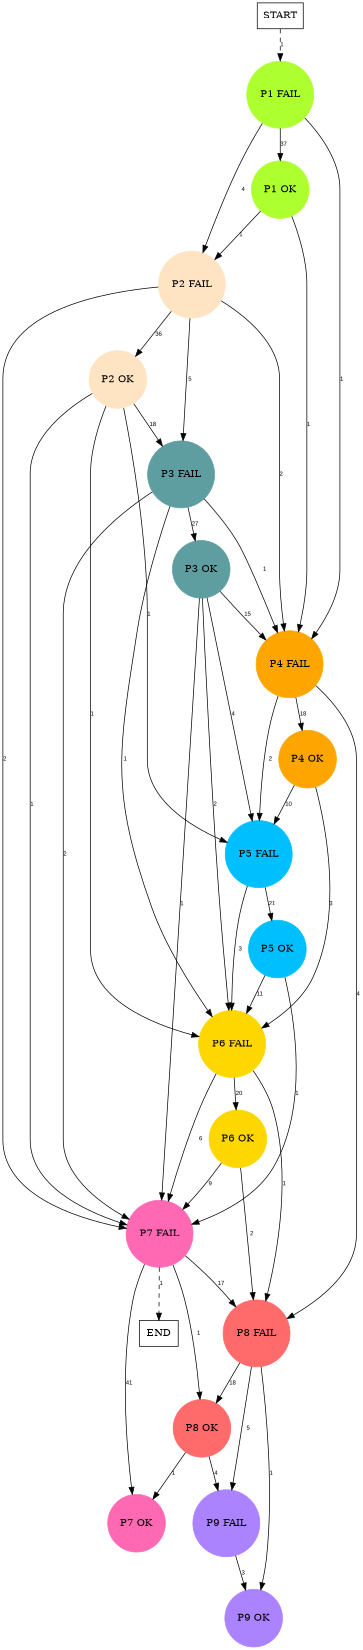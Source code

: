digraph graphname {
	dpi = 150
	size="16,11!";
	margin = 0;
"P1 FAIL" [shape=circle, color=greenyellow, style=filled]"P1 OK" [shape=circle, color=greenyellow, style=filled]"P2 FAIL" [shape=circle, color=bisque, style=filled]"P2 OK" [shape=circle, color=bisque, style=filled]"P3 FAIL" [shape=circle, color=cadetblue, style=filled]"P3 OK" [shape=circle, color=cadetblue, style=filled]"P4 FAIL" [shape=circle, color=orange, style=filled]"P4 OK" [shape=circle, color=orange, style=filled]"P5 FAIL" [shape=circle, color=deepskyblue, style=filled]"P6 FAIL" [shape=circle, color=gold, style=filled]"P6 OK" [shape=circle, color=gold, style=filled]"P5 OK" [shape=circle, color=deepskyblue, style=filled]"P7 FAIL" [shape=circle, color=hotpink, style=filled]"P8 FAIL" [shape=circle, color=indianred1, style=filled]"P8 OK" [shape=circle, color=indianred1, style=filled]"P7 OK" [shape=circle, color=hotpink, style=filled]"P9 FAIL" [shape=circle, color=mediumpurple1, style=filled]"P9 OK" [shape=circle, color=mediumpurple1, style=filled]"START" [shape=box, fillcolor=white, style=filled, color=black]"END" [shape=box, fillcolor=white, style=filled, color=black]"P1 FAIL" -> "P1 OK" [ label ="37" labelfloat=false fontname="Arial" fontsize=8]
"P1 FAIL" -> "P2 FAIL" [ label ="4" labelfloat=false fontname="Arial" fontsize=8]
"P1 FAIL" -> "P4 FAIL" [ label ="1" labelfloat=false fontname="Arial" fontsize=8]
"P1 OK" -> "P2 FAIL" [ label ="1" labelfloat=false fontname="Arial" fontsize=8]
"P1 OK" -> "P4 FAIL" [ label ="1" labelfloat=false fontname="Arial" fontsize=8]
"P2 FAIL" -> "P2 OK" [ label ="36" labelfloat=false fontname="Arial" fontsize=8]
"P2 FAIL" -> "P3 FAIL" [ label ="5" labelfloat=false fontname="Arial" fontsize=8]
"P2 FAIL" -> "P4 FAIL" [ label ="2" labelfloat=false fontname="Arial" fontsize=8]
"P2 FAIL" -> "P7 FAIL" [ label ="2" labelfloat=false fontname="Arial" fontsize=8]
"P2 OK" -> "P3 FAIL" [ label ="18" labelfloat=false fontname="Arial" fontsize=8]
"P2 OK" -> "P5 FAIL" [ label ="1" labelfloat=false fontname="Arial" fontsize=8]
"P2 OK" -> "P6 FAIL" [ label ="1" labelfloat=false fontname="Arial" fontsize=8]
"P2 OK" -> "P7 FAIL" [ label ="1" labelfloat=false fontname="Arial" fontsize=8]
"P3 FAIL" -> "P3 OK" [ label ="27" labelfloat=false fontname="Arial" fontsize=8]
"P3 FAIL" -> "P4 FAIL" [ label ="1" labelfloat=false fontname="Arial" fontsize=8]
"P3 FAIL" -> "P6 FAIL" [ label ="1" labelfloat=false fontname="Arial" fontsize=8]
"P3 FAIL" -> "P7 FAIL" [ label ="2" labelfloat=false fontname="Arial" fontsize=8]
"P3 OK" -> "P4 FAIL" [ label ="15" labelfloat=false fontname="Arial" fontsize=8]
"P3 OK" -> "P5 FAIL" [ label ="4" labelfloat=false fontname="Arial" fontsize=8]
"P3 OK" -> "P6 FAIL" [ label ="2" labelfloat=false fontname="Arial" fontsize=8]
"P3 OK" -> "P7 FAIL" [ label ="1" labelfloat=false fontname="Arial" fontsize=8]
"P4 FAIL" -> "P4 OK" [ label ="18" labelfloat=false fontname="Arial" fontsize=8]
"P4 FAIL" -> "P5 FAIL" [ label ="2" labelfloat=false fontname="Arial" fontsize=8]
"P4 FAIL" -> "P8 FAIL" [ label ="4" labelfloat=false fontname="Arial" fontsize=8]
"P4 OK" -> "P5 FAIL" [ label ="10" labelfloat=false fontname="Arial" fontsize=8]
"P4 OK" -> "P6 FAIL" [ label ="3" labelfloat=false fontname="Arial" fontsize=8]
"P5 FAIL" -> "P6 FAIL" [ label ="3" labelfloat=false fontname="Arial" fontsize=8]
"P5 FAIL" -> "P5 OK" [ label ="21" labelfloat=false fontname="Arial" fontsize=8]
"P6 FAIL" -> "P6 OK" [ label ="20" labelfloat=false fontname="Arial" fontsize=8]
"P6 FAIL" -> "P7 FAIL" [ label ="6" labelfloat=false fontname="Arial" fontsize=8]
"P6 FAIL" -> "P8 FAIL" [ label ="1" labelfloat=false fontname="Arial" fontsize=8]
"P6 OK" -> "P7 FAIL" [ label ="9" labelfloat=false fontname="Arial" fontsize=8]
"P6 OK" -> "P8 FAIL" [ label ="2" labelfloat=false fontname="Arial" fontsize=8]
"P5 OK" -> "P6 FAIL" [ label ="11" labelfloat=false fontname="Arial" fontsize=8]
"P5 OK" -> "P7 FAIL" [ label ="1" labelfloat=false fontname="Arial" fontsize=8]
"P7 FAIL" -> "P8 FAIL" [ label ="17" labelfloat=false fontname="Arial" fontsize=8]
"P7 FAIL" -> "P8 OK" [ label ="1" labelfloat=false fontname="Arial" fontsize=8]
"P7 FAIL" -> "P7 OK" [ label ="41" labelfloat=false fontname="Arial" fontsize=8]
"P7 FAIL" -> "END" [ style = dashed label ="1" labelfloat=false fontname="Arial" fontsize=8]
"P8 FAIL" -> "P8 OK" [ label ="18" labelfloat=false fontname="Arial" fontsize=8]
"P8 FAIL" -> "P9 FAIL" [ label ="5" labelfloat=false fontname="Arial" fontsize=8]
"P8 FAIL" -> "P9 OK" [ label ="1" labelfloat=false fontname="Arial" fontsize=8]
"P8 OK" -> "P7 OK" [ label ="1" labelfloat=false fontname="Arial" fontsize=8]
"P8 OK" -> "P9 FAIL" [ label ="4" labelfloat=false fontname="Arial" fontsize=8]
"P9 FAIL" -> "P9 OK" [ label ="3" labelfloat=false fontname="Arial" fontsize=8]
"START" -> "P1 FAIL" [ style = dashed label ="1" labelfloat=false fontname="Arial" fontsize=8]
}